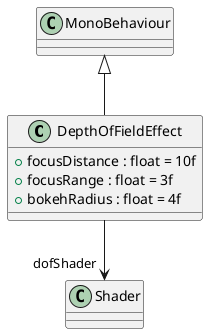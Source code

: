 @startuml
class DepthOfFieldEffect {
    + focusDistance : float = 10f
    + focusRange : float = 3f
    + bokehRadius : float = 4f
}
MonoBehaviour <|-- DepthOfFieldEffect
DepthOfFieldEffect --> "dofShader" Shader
@enduml
